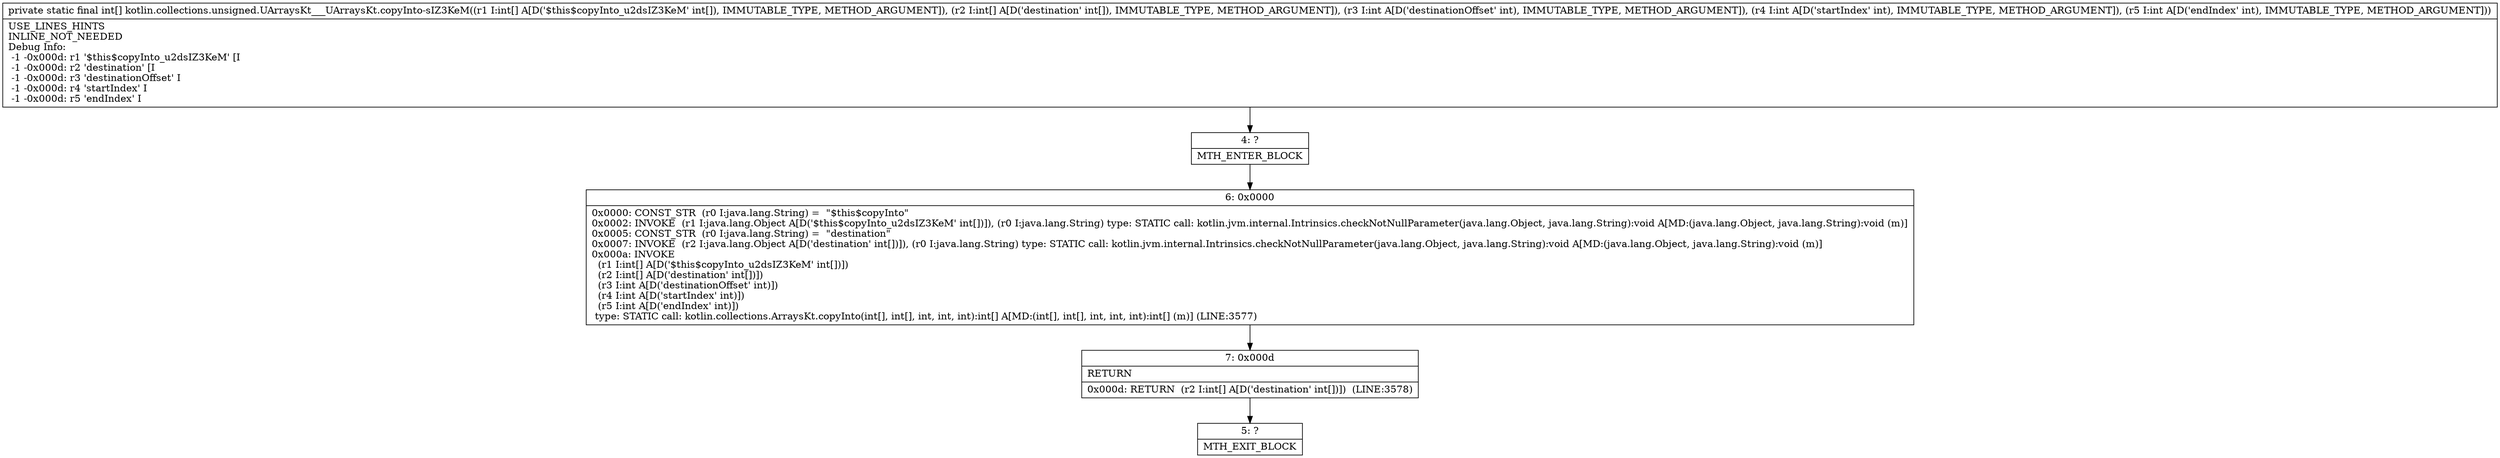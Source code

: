 digraph "CFG forkotlin.collections.unsigned.UArraysKt___UArraysKt.copyInto\-sIZ3KeM([I[IIII)[I" {
Node_4 [shape=record,label="{4\:\ ?|MTH_ENTER_BLOCK\l}"];
Node_6 [shape=record,label="{6\:\ 0x0000|0x0000: CONST_STR  (r0 I:java.lang.String) =  \"$this$copyInto\" \l0x0002: INVOKE  (r1 I:java.lang.Object A[D('$this$copyInto_u2dsIZ3KeM' int[])]), (r0 I:java.lang.String) type: STATIC call: kotlin.jvm.internal.Intrinsics.checkNotNullParameter(java.lang.Object, java.lang.String):void A[MD:(java.lang.Object, java.lang.String):void (m)]\l0x0005: CONST_STR  (r0 I:java.lang.String) =  \"destination\" \l0x0007: INVOKE  (r2 I:java.lang.Object A[D('destination' int[])]), (r0 I:java.lang.String) type: STATIC call: kotlin.jvm.internal.Intrinsics.checkNotNullParameter(java.lang.Object, java.lang.String):void A[MD:(java.lang.Object, java.lang.String):void (m)]\l0x000a: INVOKE  \l  (r1 I:int[] A[D('$this$copyInto_u2dsIZ3KeM' int[])])\l  (r2 I:int[] A[D('destination' int[])])\l  (r3 I:int A[D('destinationOffset' int)])\l  (r4 I:int A[D('startIndex' int)])\l  (r5 I:int A[D('endIndex' int)])\l type: STATIC call: kotlin.collections.ArraysKt.copyInto(int[], int[], int, int, int):int[] A[MD:(int[], int[], int, int, int):int[] (m)] (LINE:3577)\l}"];
Node_7 [shape=record,label="{7\:\ 0x000d|RETURN\l|0x000d: RETURN  (r2 I:int[] A[D('destination' int[])])  (LINE:3578)\l}"];
Node_5 [shape=record,label="{5\:\ ?|MTH_EXIT_BLOCK\l}"];
MethodNode[shape=record,label="{private static final int[] kotlin.collections.unsigned.UArraysKt___UArraysKt.copyInto\-sIZ3KeM((r1 I:int[] A[D('$this$copyInto_u2dsIZ3KeM' int[]), IMMUTABLE_TYPE, METHOD_ARGUMENT]), (r2 I:int[] A[D('destination' int[]), IMMUTABLE_TYPE, METHOD_ARGUMENT]), (r3 I:int A[D('destinationOffset' int), IMMUTABLE_TYPE, METHOD_ARGUMENT]), (r4 I:int A[D('startIndex' int), IMMUTABLE_TYPE, METHOD_ARGUMENT]), (r5 I:int A[D('endIndex' int), IMMUTABLE_TYPE, METHOD_ARGUMENT]))  | USE_LINES_HINTS\lINLINE_NOT_NEEDED\lDebug Info:\l  \-1 \-0x000d: r1 '$this$copyInto_u2dsIZ3KeM' [I\l  \-1 \-0x000d: r2 'destination' [I\l  \-1 \-0x000d: r3 'destinationOffset' I\l  \-1 \-0x000d: r4 'startIndex' I\l  \-1 \-0x000d: r5 'endIndex' I\l}"];
MethodNode -> Node_4;Node_4 -> Node_6;
Node_6 -> Node_7;
Node_7 -> Node_5;
}

